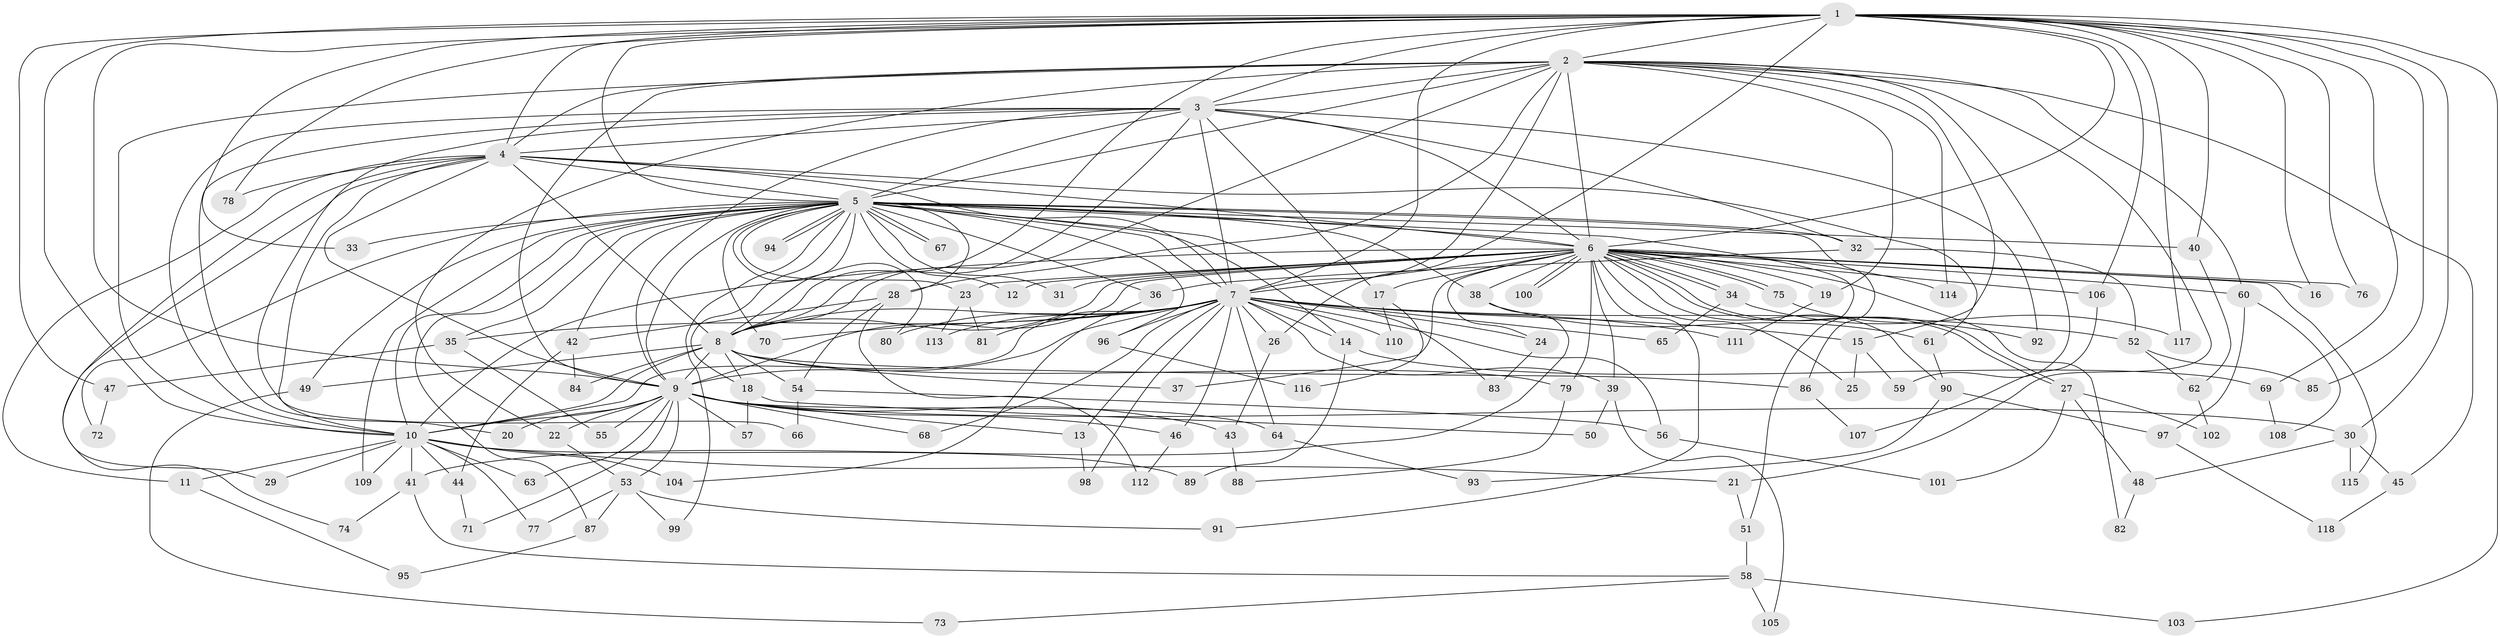// Generated by graph-tools (version 1.1) at 2025/43/03/09/25 04:43:08]
// undirected, 118 vertices, 261 edges
graph export_dot {
graph [start="1"]
  node [color=gray90,style=filled];
  1;
  2;
  3;
  4;
  5;
  6;
  7;
  8;
  9;
  10;
  11;
  12;
  13;
  14;
  15;
  16;
  17;
  18;
  19;
  20;
  21;
  22;
  23;
  24;
  25;
  26;
  27;
  28;
  29;
  30;
  31;
  32;
  33;
  34;
  35;
  36;
  37;
  38;
  39;
  40;
  41;
  42;
  43;
  44;
  45;
  46;
  47;
  48;
  49;
  50;
  51;
  52;
  53;
  54;
  55;
  56;
  57;
  58;
  59;
  60;
  61;
  62;
  63;
  64;
  65;
  66;
  67;
  68;
  69;
  70;
  71;
  72;
  73;
  74;
  75;
  76;
  77;
  78;
  79;
  80;
  81;
  82;
  83;
  84;
  85;
  86;
  87;
  88;
  89;
  90;
  91;
  92;
  93;
  94;
  95;
  96;
  97;
  98;
  99;
  100;
  101;
  102;
  103;
  104;
  105;
  106;
  107;
  108;
  109;
  110;
  111;
  112;
  113;
  114;
  115;
  116;
  117;
  118;
  1 -- 2;
  1 -- 3;
  1 -- 4;
  1 -- 5;
  1 -- 6;
  1 -- 7;
  1 -- 8;
  1 -- 9;
  1 -- 10;
  1 -- 16;
  1 -- 26;
  1 -- 30;
  1 -- 33;
  1 -- 40;
  1 -- 47;
  1 -- 69;
  1 -- 76;
  1 -- 78;
  1 -- 85;
  1 -- 103;
  1 -- 106;
  1 -- 117;
  2 -- 3;
  2 -- 4;
  2 -- 5;
  2 -- 6;
  2 -- 7;
  2 -- 8;
  2 -- 9;
  2 -- 10;
  2 -- 15;
  2 -- 19;
  2 -- 21;
  2 -- 22;
  2 -- 28;
  2 -- 45;
  2 -- 59;
  2 -- 60;
  2 -- 114;
  3 -- 4;
  3 -- 5;
  3 -- 6;
  3 -- 7;
  3 -- 8;
  3 -- 9;
  3 -- 10;
  3 -- 17;
  3 -- 20;
  3 -- 32;
  3 -- 66;
  3 -- 92;
  4 -- 5;
  4 -- 6;
  4 -- 7;
  4 -- 8;
  4 -- 9;
  4 -- 10;
  4 -- 11;
  4 -- 29;
  4 -- 61;
  4 -- 74;
  4 -- 78;
  5 -- 6;
  5 -- 7;
  5 -- 8;
  5 -- 9;
  5 -- 10;
  5 -- 12;
  5 -- 14;
  5 -- 18;
  5 -- 23;
  5 -- 28;
  5 -- 31;
  5 -- 32;
  5 -- 33;
  5 -- 35;
  5 -- 36;
  5 -- 38;
  5 -- 40;
  5 -- 42;
  5 -- 49;
  5 -- 51;
  5 -- 67;
  5 -- 67;
  5 -- 70;
  5 -- 72;
  5 -- 80;
  5 -- 83;
  5 -- 86;
  5 -- 87;
  5 -- 94;
  5 -- 94;
  5 -- 96;
  5 -- 99;
  5 -- 109;
  6 -- 7;
  6 -- 8;
  6 -- 9;
  6 -- 10;
  6 -- 12;
  6 -- 16;
  6 -- 17;
  6 -- 19;
  6 -- 23;
  6 -- 24;
  6 -- 25;
  6 -- 27;
  6 -- 27;
  6 -- 31;
  6 -- 34;
  6 -- 34;
  6 -- 37;
  6 -- 38;
  6 -- 39;
  6 -- 60;
  6 -- 75;
  6 -- 75;
  6 -- 76;
  6 -- 79;
  6 -- 82;
  6 -- 90;
  6 -- 91;
  6 -- 100;
  6 -- 100;
  6 -- 106;
  6 -- 114;
  6 -- 115;
  7 -- 8;
  7 -- 9;
  7 -- 10;
  7 -- 13;
  7 -- 14;
  7 -- 15;
  7 -- 24;
  7 -- 26;
  7 -- 35;
  7 -- 39;
  7 -- 46;
  7 -- 52;
  7 -- 56;
  7 -- 64;
  7 -- 65;
  7 -- 68;
  7 -- 70;
  7 -- 80;
  7 -- 81;
  7 -- 96;
  7 -- 98;
  7 -- 110;
  7 -- 111;
  7 -- 113;
  8 -- 9;
  8 -- 10;
  8 -- 18;
  8 -- 37;
  8 -- 49;
  8 -- 54;
  8 -- 79;
  8 -- 84;
  8 -- 86;
  9 -- 10;
  9 -- 13;
  9 -- 20;
  9 -- 22;
  9 -- 30;
  9 -- 43;
  9 -- 46;
  9 -- 53;
  9 -- 55;
  9 -- 57;
  9 -- 63;
  9 -- 64;
  9 -- 68;
  9 -- 71;
  10 -- 11;
  10 -- 21;
  10 -- 29;
  10 -- 41;
  10 -- 44;
  10 -- 63;
  10 -- 77;
  10 -- 89;
  10 -- 104;
  10 -- 109;
  11 -- 95;
  13 -- 98;
  14 -- 69;
  14 -- 89;
  15 -- 25;
  15 -- 59;
  17 -- 110;
  17 -- 116;
  18 -- 50;
  18 -- 57;
  19 -- 111;
  21 -- 51;
  22 -- 53;
  23 -- 81;
  23 -- 113;
  24 -- 83;
  26 -- 43;
  27 -- 48;
  27 -- 101;
  27 -- 102;
  28 -- 42;
  28 -- 54;
  28 -- 112;
  30 -- 45;
  30 -- 48;
  30 -- 115;
  32 -- 36;
  32 -- 52;
  34 -- 65;
  34 -- 117;
  35 -- 47;
  35 -- 55;
  36 -- 104;
  38 -- 41;
  38 -- 61;
  39 -- 50;
  39 -- 105;
  40 -- 62;
  41 -- 58;
  41 -- 74;
  42 -- 44;
  42 -- 84;
  43 -- 88;
  44 -- 71;
  45 -- 118;
  46 -- 112;
  47 -- 72;
  48 -- 82;
  49 -- 73;
  51 -- 58;
  52 -- 62;
  52 -- 85;
  53 -- 77;
  53 -- 87;
  53 -- 91;
  53 -- 99;
  54 -- 56;
  54 -- 66;
  56 -- 101;
  58 -- 73;
  58 -- 103;
  58 -- 105;
  60 -- 97;
  60 -- 108;
  61 -- 90;
  62 -- 102;
  64 -- 93;
  69 -- 108;
  75 -- 92;
  79 -- 88;
  86 -- 107;
  87 -- 95;
  90 -- 93;
  90 -- 97;
  96 -- 116;
  97 -- 118;
  106 -- 107;
}
